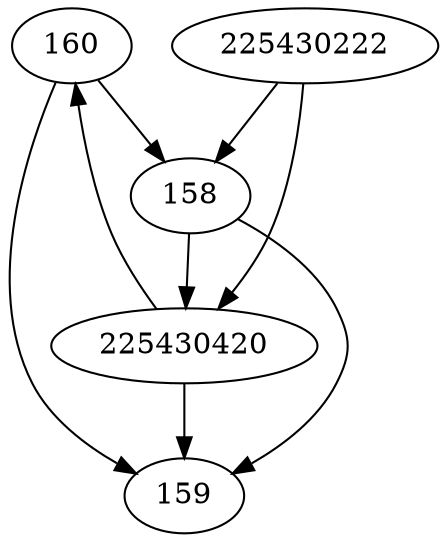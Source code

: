 strict digraph  {
160;
225430222;
225430420;
158;
159;
160 -> 159;
160 -> 158;
225430222 -> 225430420;
225430222 -> 158;
225430420 -> 159;
225430420 -> 160;
158 -> 225430420;
158 -> 159;
}
